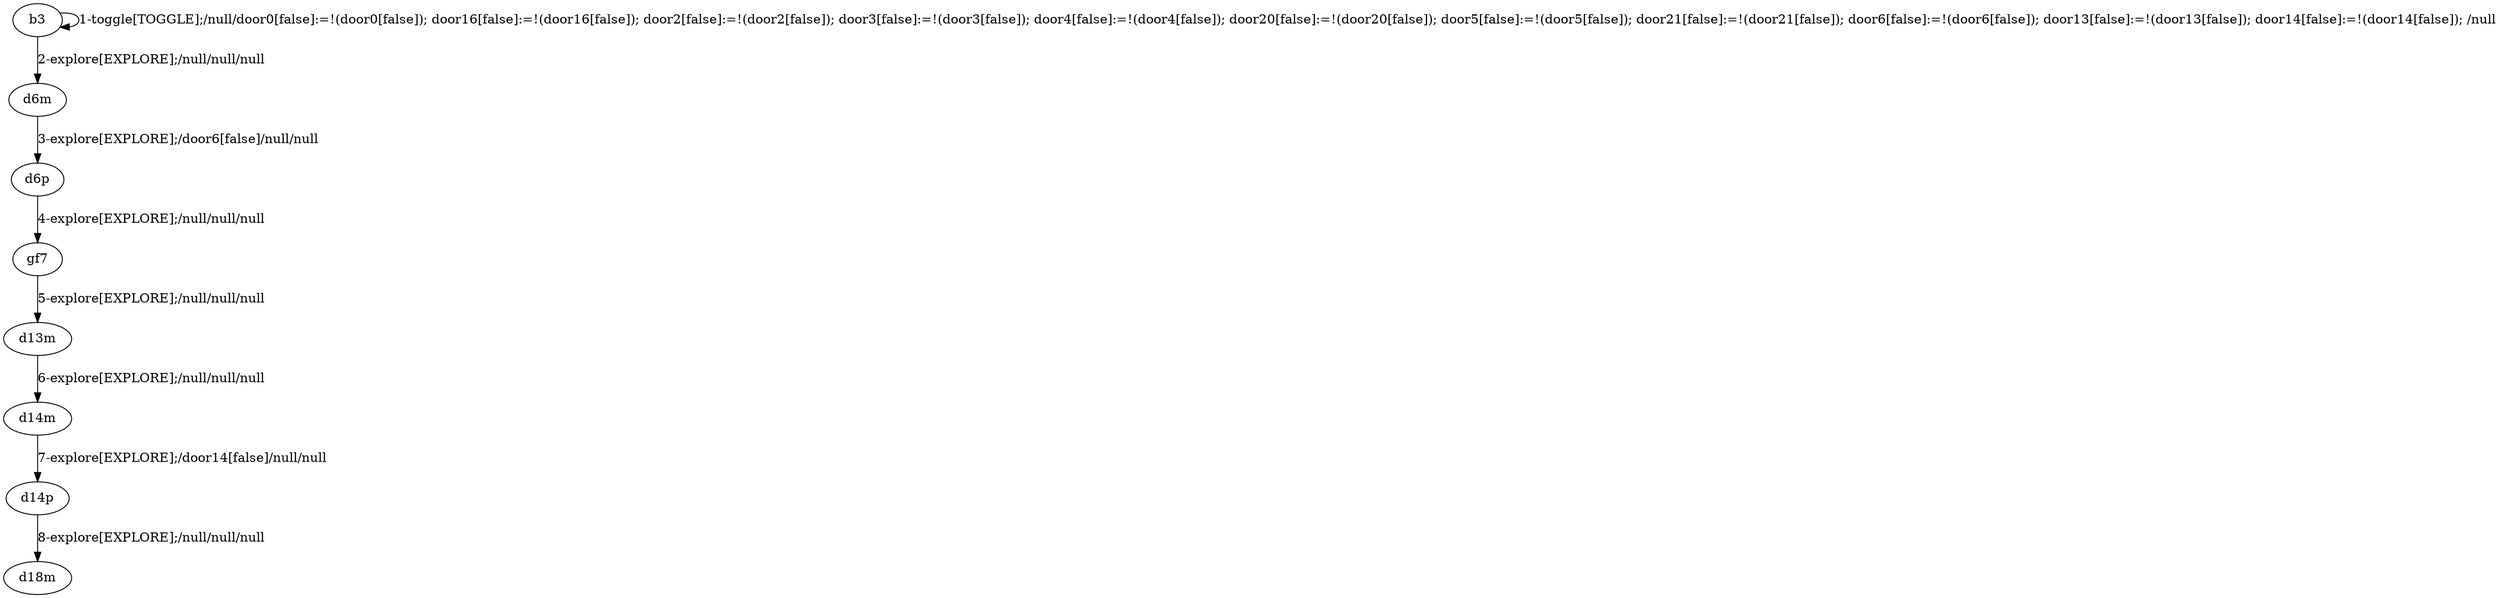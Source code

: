 # Total number of goals covered by this test: 3
# d13m --> d14m
# d6p --> gf7
# gf7 --> d13m

digraph g {
"b3" -> "b3" [label = "1-toggle[TOGGLE];/null/door0[false]:=!(door0[false]); door16[false]:=!(door16[false]); door2[false]:=!(door2[false]); door3[false]:=!(door3[false]); door4[false]:=!(door4[false]); door20[false]:=!(door20[false]); door5[false]:=!(door5[false]); door21[false]:=!(door21[false]); door6[false]:=!(door6[false]); door13[false]:=!(door13[false]); door14[false]:=!(door14[false]); /null"];
"b3" -> "d6m" [label = "2-explore[EXPLORE];/null/null/null"];
"d6m" -> "d6p" [label = "3-explore[EXPLORE];/door6[false]/null/null"];
"d6p" -> "gf7" [label = "4-explore[EXPLORE];/null/null/null"];
"gf7" -> "d13m" [label = "5-explore[EXPLORE];/null/null/null"];
"d13m" -> "d14m" [label = "6-explore[EXPLORE];/null/null/null"];
"d14m" -> "d14p" [label = "7-explore[EXPLORE];/door14[false]/null/null"];
"d14p" -> "d18m" [label = "8-explore[EXPLORE];/null/null/null"];
}